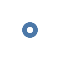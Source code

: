 {
    "$schema": "https://vega.github.io/schema/vega-lite/v2.json",
    "data": {
        "values": [
            {
                "a": "C",
                "b": 2
            },
            {
                "a": "C",
                "b": 7
            },
            {
                "a": "C",
                "b": 4
            },
            {
                "a": "D",
                "b": 1
            },
            {
                "a": "D",
                "b": 2
            },
            {
                "a": "D",
                "b": 6
            },
            {
                "a": "E",
                "b": 8
            },
            {
                "a": "E",
                "b": 4
            },
            {
                "a": "E",
                "b": 7
            }
        ]
    },
    "encoding": {},
    "mark": "point"
}